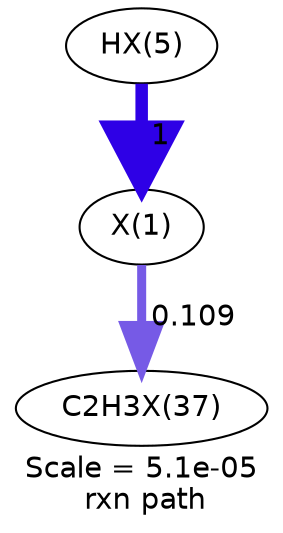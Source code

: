 digraph reaction_paths {
center=1;
s61 -> s60[fontname="Helvetica", style="setlinewidth(6)", arrowsize=3, color="0.7, 1.5, 0.9"
, label=" 1"];
s60 -> s62[fontname="Helvetica", style="setlinewidth(4.33)", arrowsize=2.16, color="0.7, 0.609, 0.9"
, label=" 0.109"];
s60 [ fontname="Helvetica", label="X(1)"];
s61 [ fontname="Helvetica", label="HX(5)"];
s62 [ fontname="Helvetica", label="C2H3X(37)"];
 label = "Scale = 5.1e-05\l rxn path";
 fontname = "Helvetica";
}
